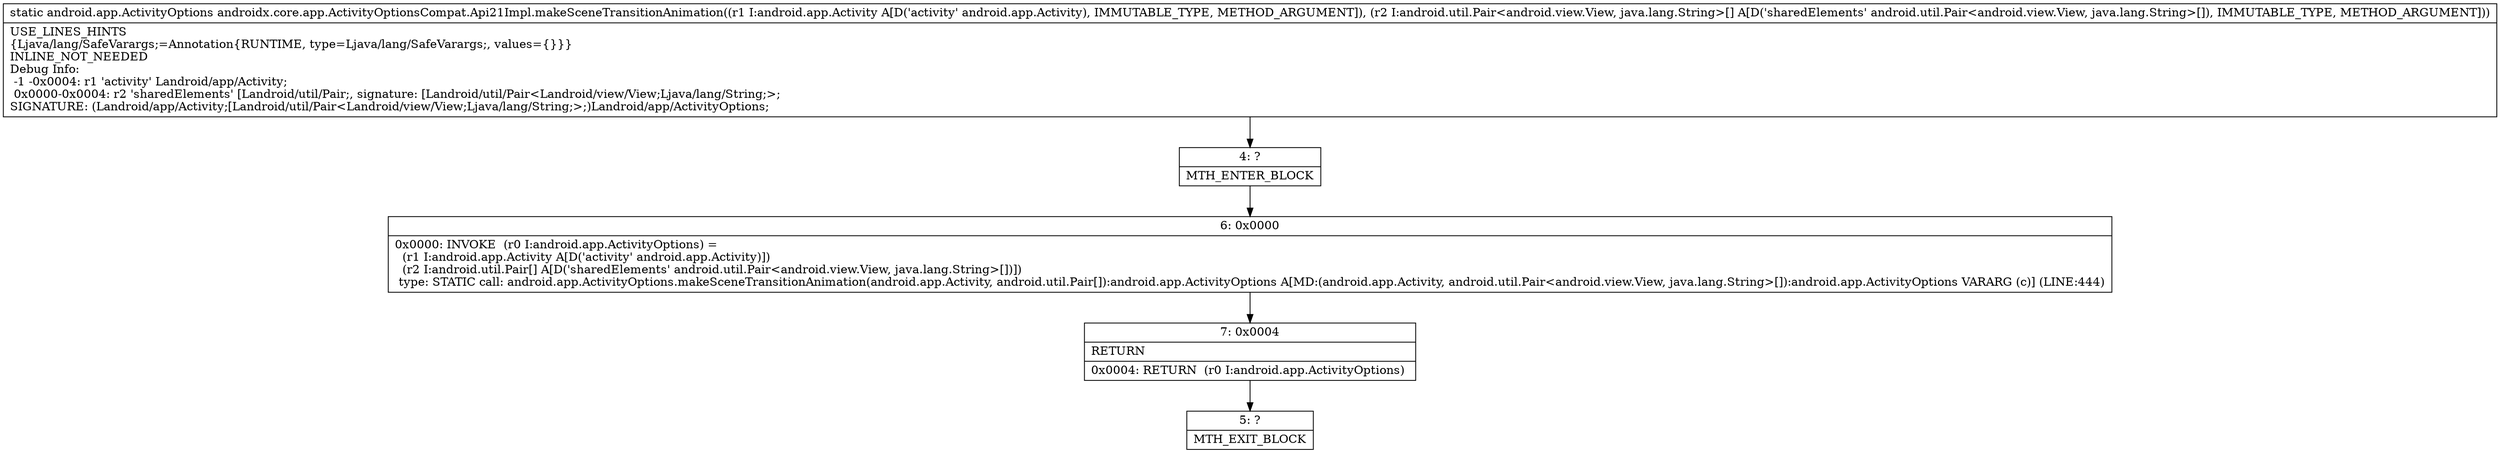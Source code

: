 digraph "CFG forandroidx.core.app.ActivityOptionsCompat.Api21Impl.makeSceneTransitionAnimation(Landroid\/app\/Activity;[Landroid\/util\/Pair;)Landroid\/app\/ActivityOptions;" {
Node_4 [shape=record,label="{4\:\ ?|MTH_ENTER_BLOCK\l}"];
Node_6 [shape=record,label="{6\:\ 0x0000|0x0000: INVOKE  (r0 I:android.app.ActivityOptions) = \l  (r1 I:android.app.Activity A[D('activity' android.app.Activity)])\l  (r2 I:android.util.Pair[] A[D('sharedElements' android.util.Pair\<android.view.View, java.lang.String\>[])])\l type: STATIC call: android.app.ActivityOptions.makeSceneTransitionAnimation(android.app.Activity, android.util.Pair[]):android.app.ActivityOptions A[MD:(android.app.Activity, android.util.Pair\<android.view.View, java.lang.String\>[]):android.app.ActivityOptions VARARG (c)] (LINE:444)\l}"];
Node_7 [shape=record,label="{7\:\ 0x0004|RETURN\l|0x0004: RETURN  (r0 I:android.app.ActivityOptions) \l}"];
Node_5 [shape=record,label="{5\:\ ?|MTH_EXIT_BLOCK\l}"];
MethodNode[shape=record,label="{static android.app.ActivityOptions androidx.core.app.ActivityOptionsCompat.Api21Impl.makeSceneTransitionAnimation((r1 I:android.app.Activity A[D('activity' android.app.Activity), IMMUTABLE_TYPE, METHOD_ARGUMENT]), (r2 I:android.util.Pair\<android.view.View, java.lang.String\>[] A[D('sharedElements' android.util.Pair\<android.view.View, java.lang.String\>[]), IMMUTABLE_TYPE, METHOD_ARGUMENT]))  | USE_LINES_HINTS\l\{Ljava\/lang\/SafeVarargs;=Annotation\{RUNTIME, type=Ljava\/lang\/SafeVarargs;, values=\{\}\}\}\lINLINE_NOT_NEEDED\lDebug Info:\l  \-1 \-0x0004: r1 'activity' Landroid\/app\/Activity;\l  0x0000\-0x0004: r2 'sharedElements' [Landroid\/util\/Pair;, signature: [Landroid\/util\/Pair\<Landroid\/view\/View;Ljava\/lang\/String;\>;\lSIGNATURE: (Landroid\/app\/Activity;[Landroid\/util\/Pair\<Landroid\/view\/View;Ljava\/lang\/String;\>;)Landroid\/app\/ActivityOptions;\l}"];
MethodNode -> Node_4;Node_4 -> Node_6;
Node_6 -> Node_7;
Node_7 -> Node_5;
}


